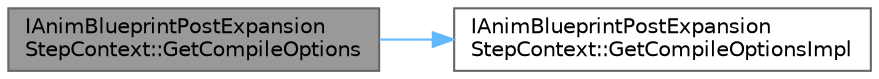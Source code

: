 digraph "IAnimBlueprintPostExpansionStepContext::GetCompileOptions"
{
 // INTERACTIVE_SVG=YES
 // LATEX_PDF_SIZE
  bgcolor="transparent";
  edge [fontname=Helvetica,fontsize=10,labelfontname=Helvetica,labelfontsize=10];
  node [fontname=Helvetica,fontsize=10,shape=box,height=0.2,width=0.4];
  rankdir="LR";
  Node1 [id="Node000001",label="IAnimBlueprintPostExpansion\lStepContext::GetCompileOptions",height=0.2,width=0.4,color="gray40", fillcolor="grey60", style="filled", fontcolor="black",tooltip=" "];
  Node1 -> Node2 [id="edge1_Node000001_Node000002",color="steelblue1",style="solid",tooltip=" "];
  Node2 [id="Node000002",label="IAnimBlueprintPostExpansion\lStepContext::GetCompileOptionsImpl",height=0.2,width=0.4,color="grey40", fillcolor="white", style="filled",URL="$db/d40/classIAnimBlueprintPostExpansionStepContext.html#af586243c0b5f7bce8411427cb14d657a",tooltip=" "];
}

